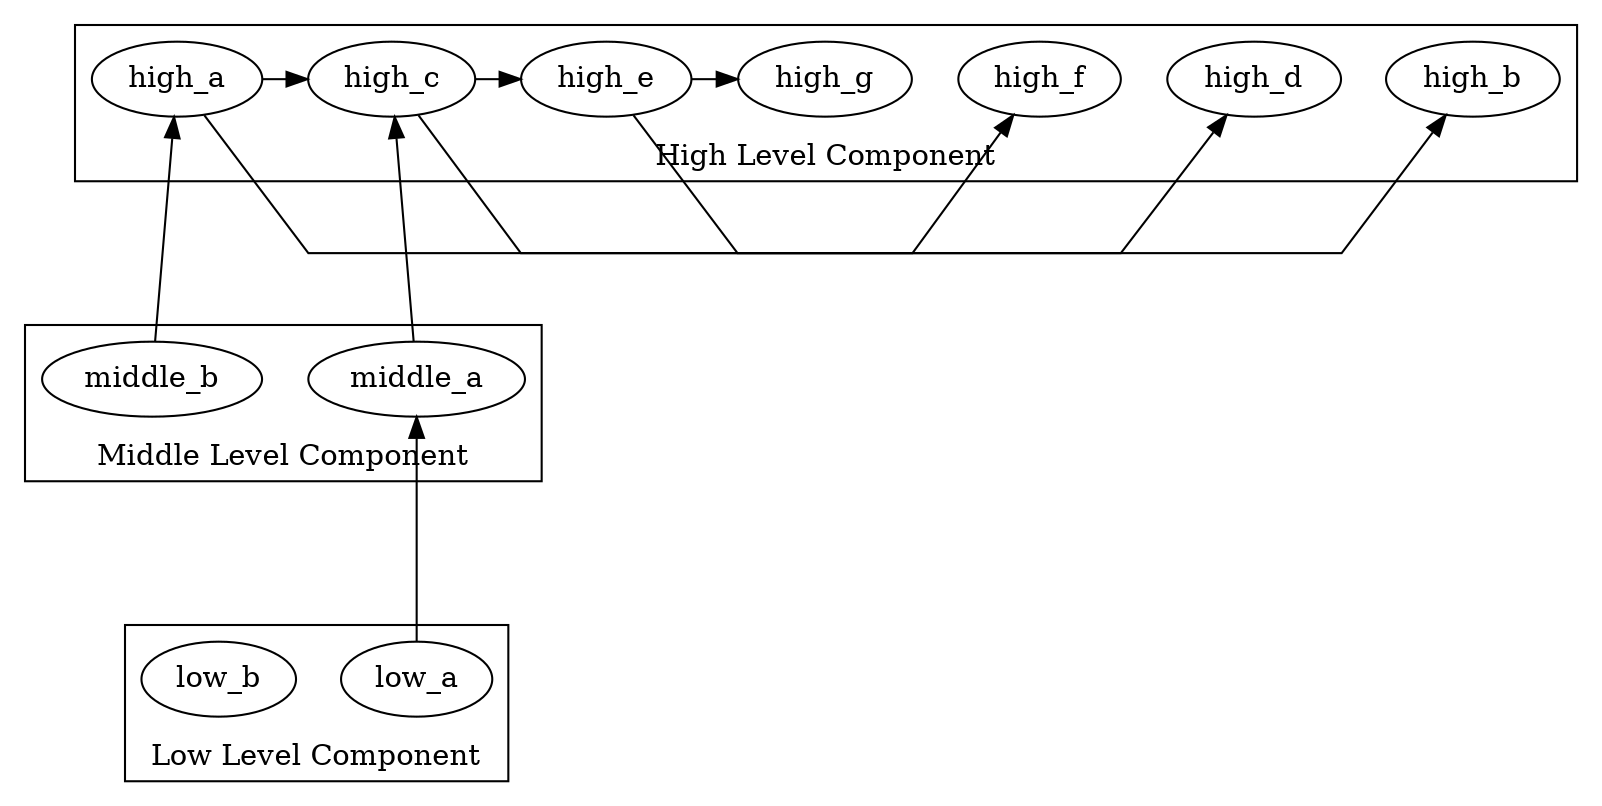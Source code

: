 digraph {
  rankdir="BT";
  newrank="false";
  fixedsize="false";
  ranksep=1.5; nodesep=.3;
  compound="true";
  concentrate="true";
  splines="polyline";
  TBbalance="min";

  subgraph cluster_low_component {
    label="Low Level Component";
    rank="source";
    low_a; low_b;
  };
  subgraph cluster_middle_component {
    label="Middle Level Component";
    rank="source";
    middle_a; middle_b;
  };
  subgraph cluster_high_component {
    label="High Level Component";
    rank="source";
    high_a; high_b; high_c; high_d; high_b; high_f; high_e; high_g;
  };

  low_a -> middle_a;
  middle_a -> high_c;
  middle_b -> high_a;
  high_a -> high_b;
  high_a -> high_c;
  high_c -> high_d;
  high_c -> high_e;
  high_e -> high_f;
  high_e -> high_g;
}
